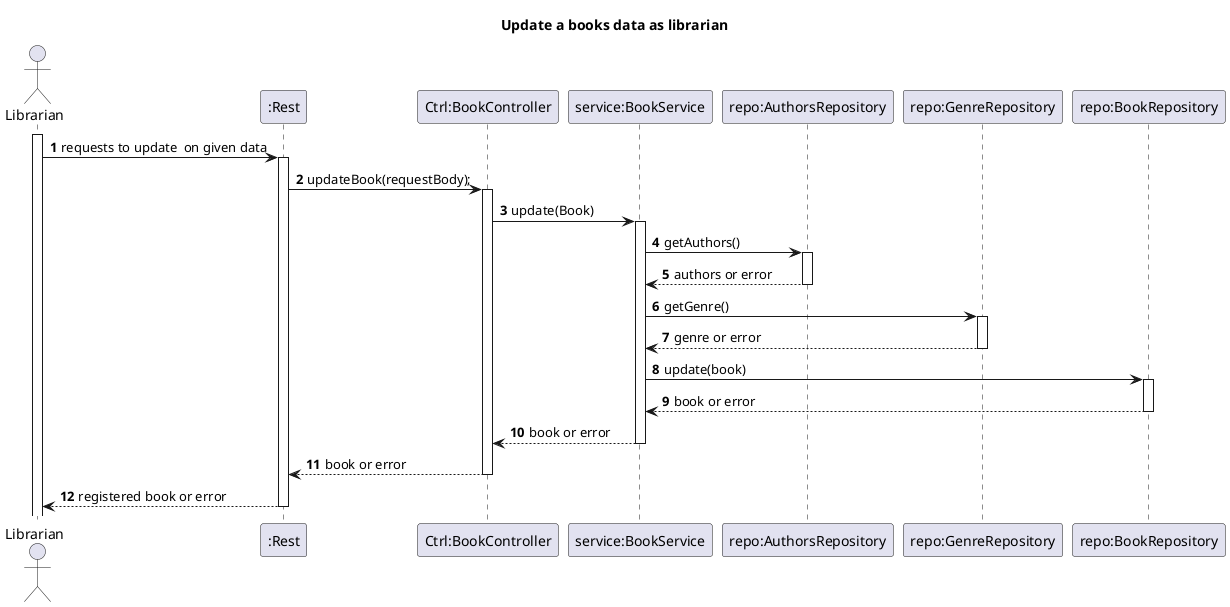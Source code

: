 @startuml
'https://plantuml.com/sequence-diagram
autoactivate on
autonumber

title Update a books data as librarian

actor "Librarian" as User
participant ":Rest" as Rest
participant "Ctrl:BookController" as Ctrl
participant "service:BookService" as Service
participant "repo:AuthorsRepository" as RepoAuthors
participant "repo:GenreRepository" as RepoGenre
participant "repo:BookRepository" as Repo

activate User

User -> Rest: requests to update  on given data

Rest -> Ctrl: updateBook(requestBody);

Ctrl -> Service: update(Book)
Service -> RepoAuthors: getAuthors()
RepoAuthors --> Service: authors or error
Service -> RepoGenre: getGenre()
RepoGenre --> Service: genre or error
Service -> Repo: update(book)
Repo --> Service: book or error
Service --> Ctrl: book or error
Ctrl --> Rest: book or error
Rest --> User: registered book or error

@enduml
